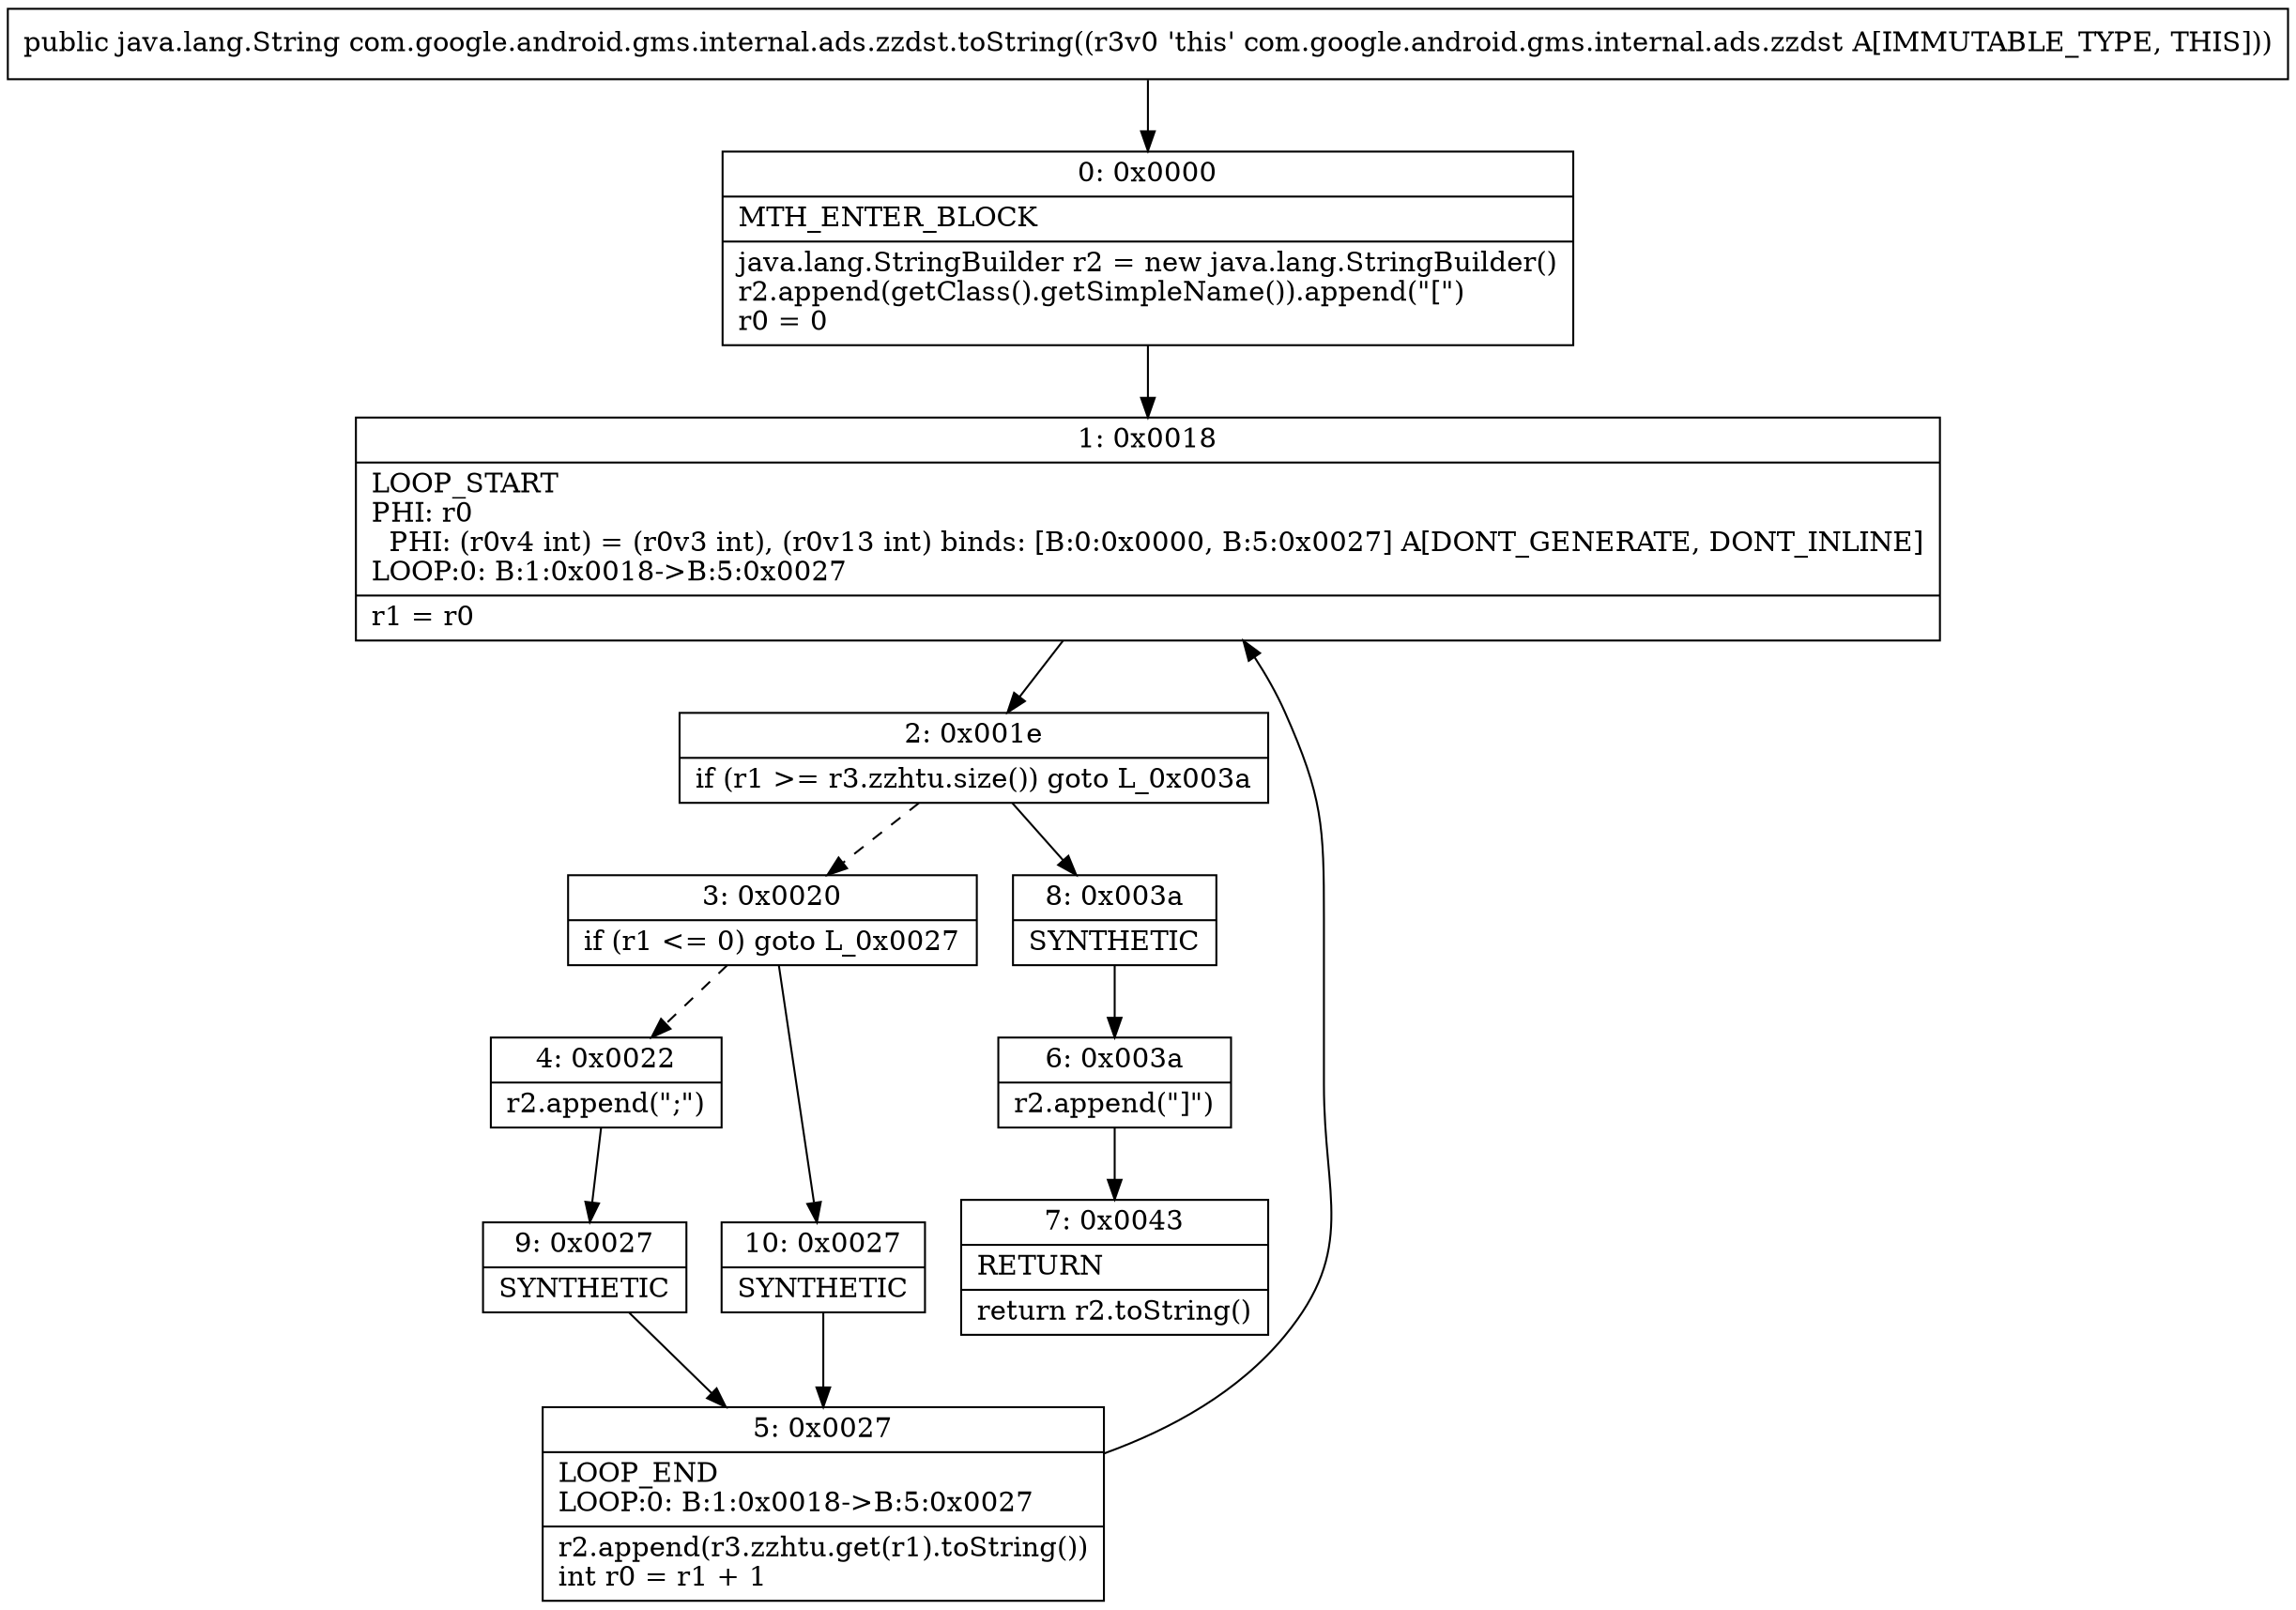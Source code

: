 digraph "CFG forcom.google.android.gms.internal.ads.zzdst.toString()Ljava\/lang\/String;" {
Node_0 [shape=record,label="{0\:\ 0x0000|MTH_ENTER_BLOCK\l|java.lang.StringBuilder r2 = new java.lang.StringBuilder()\lr2.append(getClass().getSimpleName()).append(\"[\")\lr0 = 0\l}"];
Node_1 [shape=record,label="{1\:\ 0x0018|LOOP_START\lPHI: r0 \l  PHI: (r0v4 int) = (r0v3 int), (r0v13 int) binds: [B:0:0x0000, B:5:0x0027] A[DONT_GENERATE, DONT_INLINE]\lLOOP:0: B:1:0x0018\-\>B:5:0x0027\l|r1 = r0\l}"];
Node_2 [shape=record,label="{2\:\ 0x001e|if (r1 \>= r3.zzhtu.size()) goto L_0x003a\l}"];
Node_3 [shape=record,label="{3\:\ 0x0020|if (r1 \<= 0) goto L_0x0027\l}"];
Node_4 [shape=record,label="{4\:\ 0x0022|r2.append(\";\")\l}"];
Node_5 [shape=record,label="{5\:\ 0x0027|LOOP_END\lLOOP:0: B:1:0x0018\-\>B:5:0x0027\l|r2.append(r3.zzhtu.get(r1).toString())\lint r0 = r1 + 1\l}"];
Node_6 [shape=record,label="{6\:\ 0x003a|r2.append(\"]\")\l}"];
Node_7 [shape=record,label="{7\:\ 0x0043|RETURN\l|return r2.toString()\l}"];
Node_8 [shape=record,label="{8\:\ 0x003a|SYNTHETIC\l}"];
Node_9 [shape=record,label="{9\:\ 0x0027|SYNTHETIC\l}"];
Node_10 [shape=record,label="{10\:\ 0x0027|SYNTHETIC\l}"];
MethodNode[shape=record,label="{public java.lang.String com.google.android.gms.internal.ads.zzdst.toString((r3v0 'this' com.google.android.gms.internal.ads.zzdst A[IMMUTABLE_TYPE, THIS])) }"];
MethodNode -> Node_0;
Node_0 -> Node_1;
Node_1 -> Node_2;
Node_2 -> Node_3[style=dashed];
Node_2 -> Node_8;
Node_3 -> Node_4[style=dashed];
Node_3 -> Node_10;
Node_4 -> Node_9;
Node_5 -> Node_1;
Node_6 -> Node_7;
Node_8 -> Node_6;
Node_9 -> Node_5;
Node_10 -> Node_5;
}

